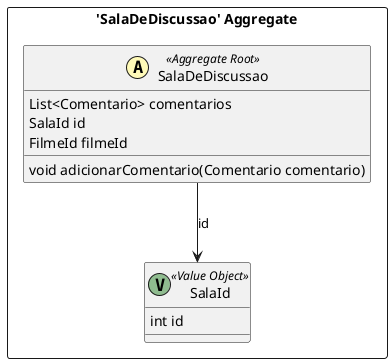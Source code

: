 @startuml

skinparam componentStyle uml2

package "'SalaDeDiscussao' Aggregate" <<Rectangle>> {
	class SalaDeDiscussao <<(A,#fffab8) Aggregate Root>> {
		List<Comentario> comentarios
		SalaId id
		FilmeId filmeId
		void adicionarComentario(Comentario comentario)
	}
	class SalaId <<(V,DarkSeaGreen) Value Object>> {
		int id
	}
}
SalaDeDiscussao --> SalaId : id


@enduml

